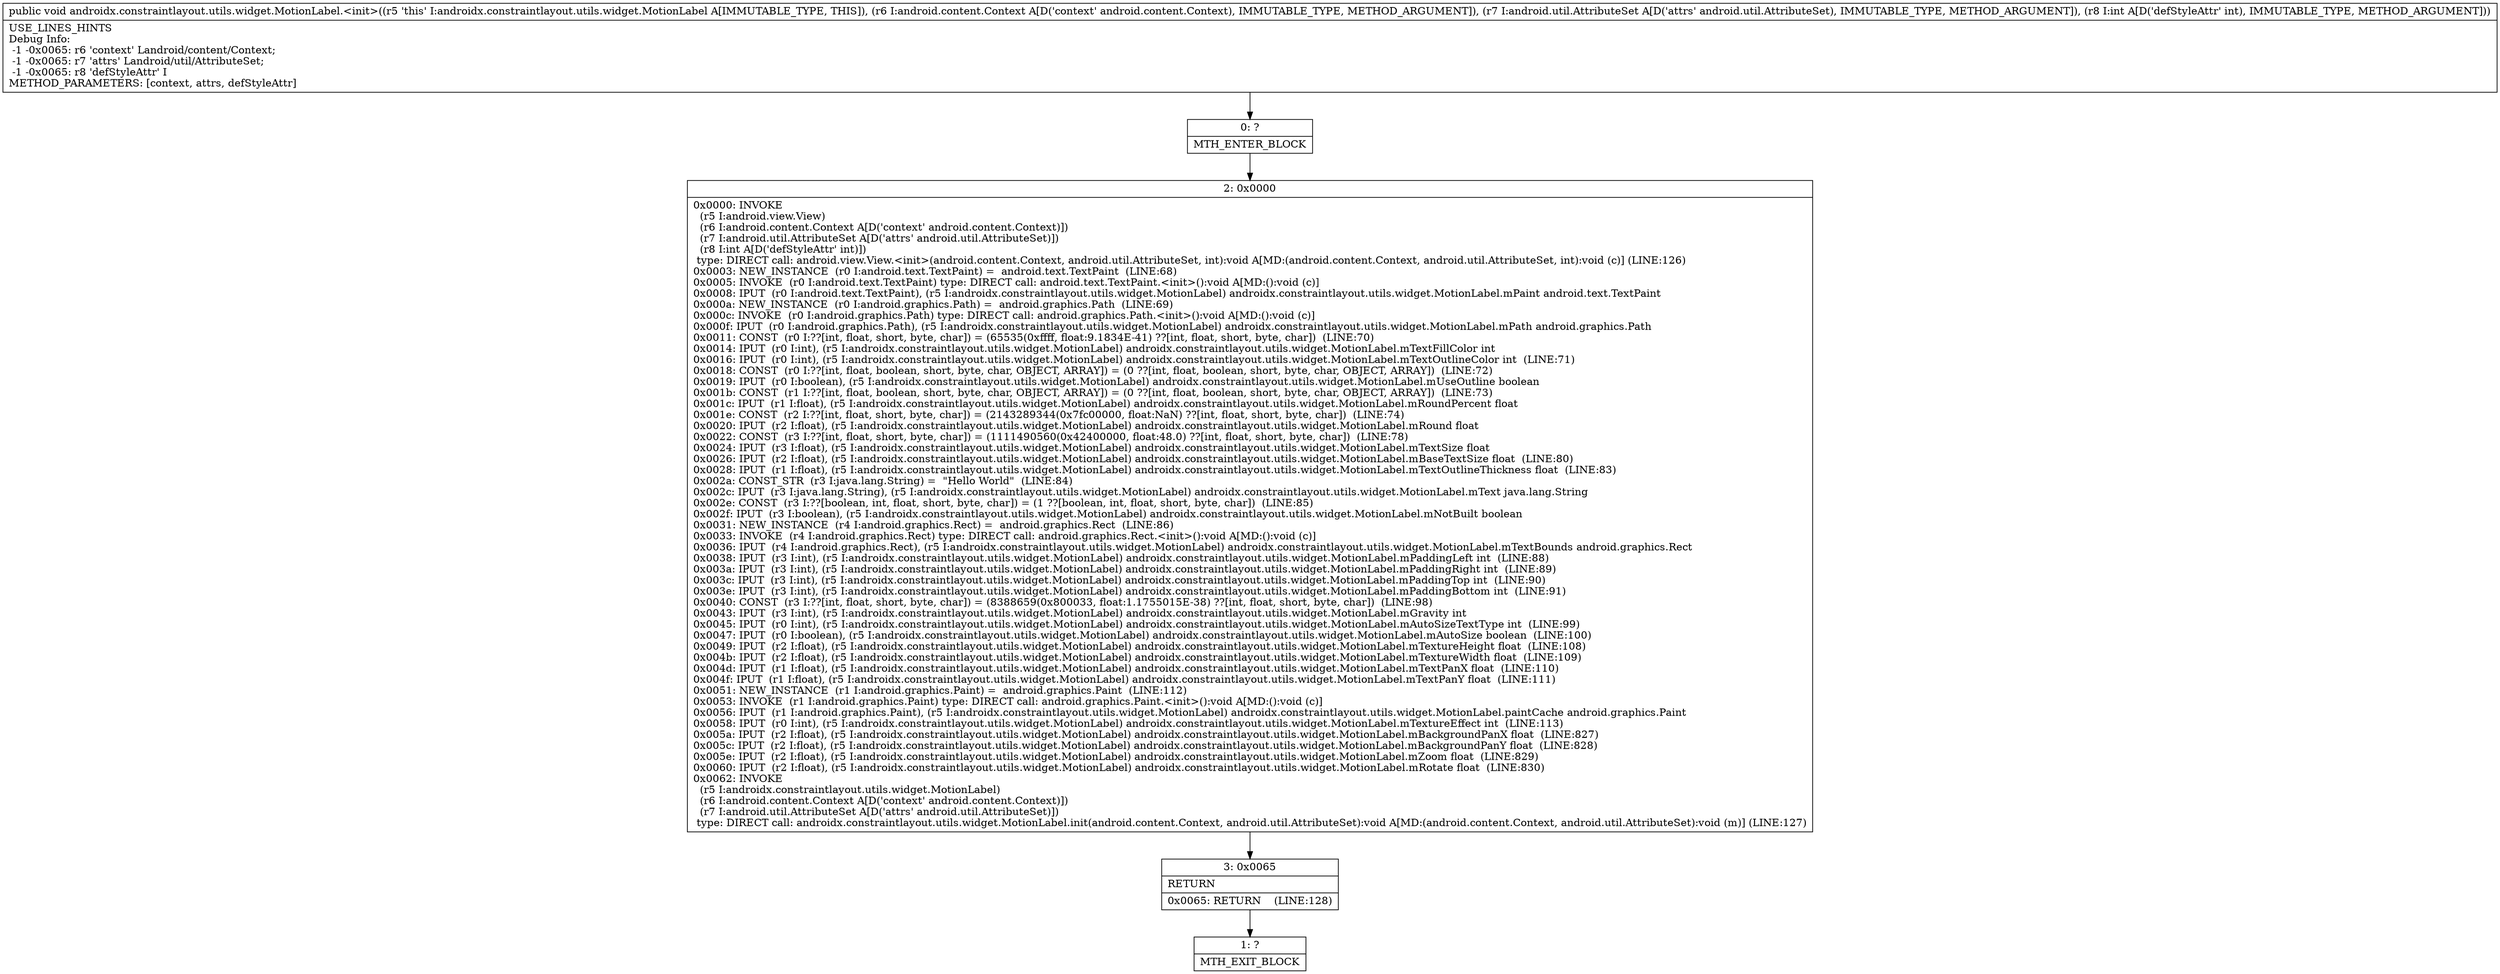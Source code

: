 digraph "CFG forandroidx.constraintlayout.utils.widget.MotionLabel.\<init\>(Landroid\/content\/Context;Landroid\/util\/AttributeSet;I)V" {
Node_0 [shape=record,label="{0\:\ ?|MTH_ENTER_BLOCK\l}"];
Node_2 [shape=record,label="{2\:\ 0x0000|0x0000: INVOKE  \l  (r5 I:android.view.View)\l  (r6 I:android.content.Context A[D('context' android.content.Context)])\l  (r7 I:android.util.AttributeSet A[D('attrs' android.util.AttributeSet)])\l  (r8 I:int A[D('defStyleAttr' int)])\l type: DIRECT call: android.view.View.\<init\>(android.content.Context, android.util.AttributeSet, int):void A[MD:(android.content.Context, android.util.AttributeSet, int):void (c)] (LINE:126)\l0x0003: NEW_INSTANCE  (r0 I:android.text.TextPaint) =  android.text.TextPaint  (LINE:68)\l0x0005: INVOKE  (r0 I:android.text.TextPaint) type: DIRECT call: android.text.TextPaint.\<init\>():void A[MD:():void (c)]\l0x0008: IPUT  (r0 I:android.text.TextPaint), (r5 I:androidx.constraintlayout.utils.widget.MotionLabel) androidx.constraintlayout.utils.widget.MotionLabel.mPaint android.text.TextPaint \l0x000a: NEW_INSTANCE  (r0 I:android.graphics.Path) =  android.graphics.Path  (LINE:69)\l0x000c: INVOKE  (r0 I:android.graphics.Path) type: DIRECT call: android.graphics.Path.\<init\>():void A[MD:():void (c)]\l0x000f: IPUT  (r0 I:android.graphics.Path), (r5 I:androidx.constraintlayout.utils.widget.MotionLabel) androidx.constraintlayout.utils.widget.MotionLabel.mPath android.graphics.Path \l0x0011: CONST  (r0 I:??[int, float, short, byte, char]) = (65535(0xffff, float:9.1834E\-41) ??[int, float, short, byte, char])  (LINE:70)\l0x0014: IPUT  (r0 I:int), (r5 I:androidx.constraintlayout.utils.widget.MotionLabel) androidx.constraintlayout.utils.widget.MotionLabel.mTextFillColor int \l0x0016: IPUT  (r0 I:int), (r5 I:androidx.constraintlayout.utils.widget.MotionLabel) androidx.constraintlayout.utils.widget.MotionLabel.mTextOutlineColor int  (LINE:71)\l0x0018: CONST  (r0 I:??[int, float, boolean, short, byte, char, OBJECT, ARRAY]) = (0 ??[int, float, boolean, short, byte, char, OBJECT, ARRAY])  (LINE:72)\l0x0019: IPUT  (r0 I:boolean), (r5 I:androidx.constraintlayout.utils.widget.MotionLabel) androidx.constraintlayout.utils.widget.MotionLabel.mUseOutline boolean \l0x001b: CONST  (r1 I:??[int, float, boolean, short, byte, char, OBJECT, ARRAY]) = (0 ??[int, float, boolean, short, byte, char, OBJECT, ARRAY])  (LINE:73)\l0x001c: IPUT  (r1 I:float), (r5 I:androidx.constraintlayout.utils.widget.MotionLabel) androidx.constraintlayout.utils.widget.MotionLabel.mRoundPercent float \l0x001e: CONST  (r2 I:??[int, float, short, byte, char]) = (2143289344(0x7fc00000, float:NaN) ??[int, float, short, byte, char])  (LINE:74)\l0x0020: IPUT  (r2 I:float), (r5 I:androidx.constraintlayout.utils.widget.MotionLabel) androidx.constraintlayout.utils.widget.MotionLabel.mRound float \l0x0022: CONST  (r3 I:??[int, float, short, byte, char]) = (1111490560(0x42400000, float:48.0) ??[int, float, short, byte, char])  (LINE:78)\l0x0024: IPUT  (r3 I:float), (r5 I:androidx.constraintlayout.utils.widget.MotionLabel) androidx.constraintlayout.utils.widget.MotionLabel.mTextSize float \l0x0026: IPUT  (r2 I:float), (r5 I:androidx.constraintlayout.utils.widget.MotionLabel) androidx.constraintlayout.utils.widget.MotionLabel.mBaseTextSize float  (LINE:80)\l0x0028: IPUT  (r1 I:float), (r5 I:androidx.constraintlayout.utils.widget.MotionLabel) androidx.constraintlayout.utils.widget.MotionLabel.mTextOutlineThickness float  (LINE:83)\l0x002a: CONST_STR  (r3 I:java.lang.String) =  \"Hello World\"  (LINE:84)\l0x002c: IPUT  (r3 I:java.lang.String), (r5 I:androidx.constraintlayout.utils.widget.MotionLabel) androidx.constraintlayout.utils.widget.MotionLabel.mText java.lang.String \l0x002e: CONST  (r3 I:??[boolean, int, float, short, byte, char]) = (1 ??[boolean, int, float, short, byte, char])  (LINE:85)\l0x002f: IPUT  (r3 I:boolean), (r5 I:androidx.constraintlayout.utils.widget.MotionLabel) androidx.constraintlayout.utils.widget.MotionLabel.mNotBuilt boolean \l0x0031: NEW_INSTANCE  (r4 I:android.graphics.Rect) =  android.graphics.Rect  (LINE:86)\l0x0033: INVOKE  (r4 I:android.graphics.Rect) type: DIRECT call: android.graphics.Rect.\<init\>():void A[MD:():void (c)]\l0x0036: IPUT  (r4 I:android.graphics.Rect), (r5 I:androidx.constraintlayout.utils.widget.MotionLabel) androidx.constraintlayout.utils.widget.MotionLabel.mTextBounds android.graphics.Rect \l0x0038: IPUT  (r3 I:int), (r5 I:androidx.constraintlayout.utils.widget.MotionLabel) androidx.constraintlayout.utils.widget.MotionLabel.mPaddingLeft int  (LINE:88)\l0x003a: IPUT  (r3 I:int), (r5 I:androidx.constraintlayout.utils.widget.MotionLabel) androidx.constraintlayout.utils.widget.MotionLabel.mPaddingRight int  (LINE:89)\l0x003c: IPUT  (r3 I:int), (r5 I:androidx.constraintlayout.utils.widget.MotionLabel) androidx.constraintlayout.utils.widget.MotionLabel.mPaddingTop int  (LINE:90)\l0x003e: IPUT  (r3 I:int), (r5 I:androidx.constraintlayout.utils.widget.MotionLabel) androidx.constraintlayout.utils.widget.MotionLabel.mPaddingBottom int  (LINE:91)\l0x0040: CONST  (r3 I:??[int, float, short, byte, char]) = (8388659(0x800033, float:1.1755015E\-38) ??[int, float, short, byte, char])  (LINE:98)\l0x0043: IPUT  (r3 I:int), (r5 I:androidx.constraintlayout.utils.widget.MotionLabel) androidx.constraintlayout.utils.widget.MotionLabel.mGravity int \l0x0045: IPUT  (r0 I:int), (r5 I:androidx.constraintlayout.utils.widget.MotionLabel) androidx.constraintlayout.utils.widget.MotionLabel.mAutoSizeTextType int  (LINE:99)\l0x0047: IPUT  (r0 I:boolean), (r5 I:androidx.constraintlayout.utils.widget.MotionLabel) androidx.constraintlayout.utils.widget.MotionLabel.mAutoSize boolean  (LINE:100)\l0x0049: IPUT  (r2 I:float), (r5 I:androidx.constraintlayout.utils.widget.MotionLabel) androidx.constraintlayout.utils.widget.MotionLabel.mTextureHeight float  (LINE:108)\l0x004b: IPUT  (r2 I:float), (r5 I:androidx.constraintlayout.utils.widget.MotionLabel) androidx.constraintlayout.utils.widget.MotionLabel.mTextureWidth float  (LINE:109)\l0x004d: IPUT  (r1 I:float), (r5 I:androidx.constraintlayout.utils.widget.MotionLabel) androidx.constraintlayout.utils.widget.MotionLabel.mTextPanX float  (LINE:110)\l0x004f: IPUT  (r1 I:float), (r5 I:androidx.constraintlayout.utils.widget.MotionLabel) androidx.constraintlayout.utils.widget.MotionLabel.mTextPanY float  (LINE:111)\l0x0051: NEW_INSTANCE  (r1 I:android.graphics.Paint) =  android.graphics.Paint  (LINE:112)\l0x0053: INVOKE  (r1 I:android.graphics.Paint) type: DIRECT call: android.graphics.Paint.\<init\>():void A[MD:():void (c)]\l0x0056: IPUT  (r1 I:android.graphics.Paint), (r5 I:androidx.constraintlayout.utils.widget.MotionLabel) androidx.constraintlayout.utils.widget.MotionLabel.paintCache android.graphics.Paint \l0x0058: IPUT  (r0 I:int), (r5 I:androidx.constraintlayout.utils.widget.MotionLabel) androidx.constraintlayout.utils.widget.MotionLabel.mTextureEffect int  (LINE:113)\l0x005a: IPUT  (r2 I:float), (r5 I:androidx.constraintlayout.utils.widget.MotionLabel) androidx.constraintlayout.utils.widget.MotionLabel.mBackgroundPanX float  (LINE:827)\l0x005c: IPUT  (r2 I:float), (r5 I:androidx.constraintlayout.utils.widget.MotionLabel) androidx.constraintlayout.utils.widget.MotionLabel.mBackgroundPanY float  (LINE:828)\l0x005e: IPUT  (r2 I:float), (r5 I:androidx.constraintlayout.utils.widget.MotionLabel) androidx.constraintlayout.utils.widget.MotionLabel.mZoom float  (LINE:829)\l0x0060: IPUT  (r2 I:float), (r5 I:androidx.constraintlayout.utils.widget.MotionLabel) androidx.constraintlayout.utils.widget.MotionLabel.mRotate float  (LINE:830)\l0x0062: INVOKE  \l  (r5 I:androidx.constraintlayout.utils.widget.MotionLabel)\l  (r6 I:android.content.Context A[D('context' android.content.Context)])\l  (r7 I:android.util.AttributeSet A[D('attrs' android.util.AttributeSet)])\l type: DIRECT call: androidx.constraintlayout.utils.widget.MotionLabel.init(android.content.Context, android.util.AttributeSet):void A[MD:(android.content.Context, android.util.AttributeSet):void (m)] (LINE:127)\l}"];
Node_3 [shape=record,label="{3\:\ 0x0065|RETURN\l|0x0065: RETURN    (LINE:128)\l}"];
Node_1 [shape=record,label="{1\:\ ?|MTH_EXIT_BLOCK\l}"];
MethodNode[shape=record,label="{public void androidx.constraintlayout.utils.widget.MotionLabel.\<init\>((r5 'this' I:androidx.constraintlayout.utils.widget.MotionLabel A[IMMUTABLE_TYPE, THIS]), (r6 I:android.content.Context A[D('context' android.content.Context), IMMUTABLE_TYPE, METHOD_ARGUMENT]), (r7 I:android.util.AttributeSet A[D('attrs' android.util.AttributeSet), IMMUTABLE_TYPE, METHOD_ARGUMENT]), (r8 I:int A[D('defStyleAttr' int), IMMUTABLE_TYPE, METHOD_ARGUMENT]))  | USE_LINES_HINTS\lDebug Info:\l  \-1 \-0x0065: r6 'context' Landroid\/content\/Context;\l  \-1 \-0x0065: r7 'attrs' Landroid\/util\/AttributeSet;\l  \-1 \-0x0065: r8 'defStyleAttr' I\lMETHOD_PARAMETERS: [context, attrs, defStyleAttr]\l}"];
MethodNode -> Node_0;Node_0 -> Node_2;
Node_2 -> Node_3;
Node_3 -> Node_1;
}

